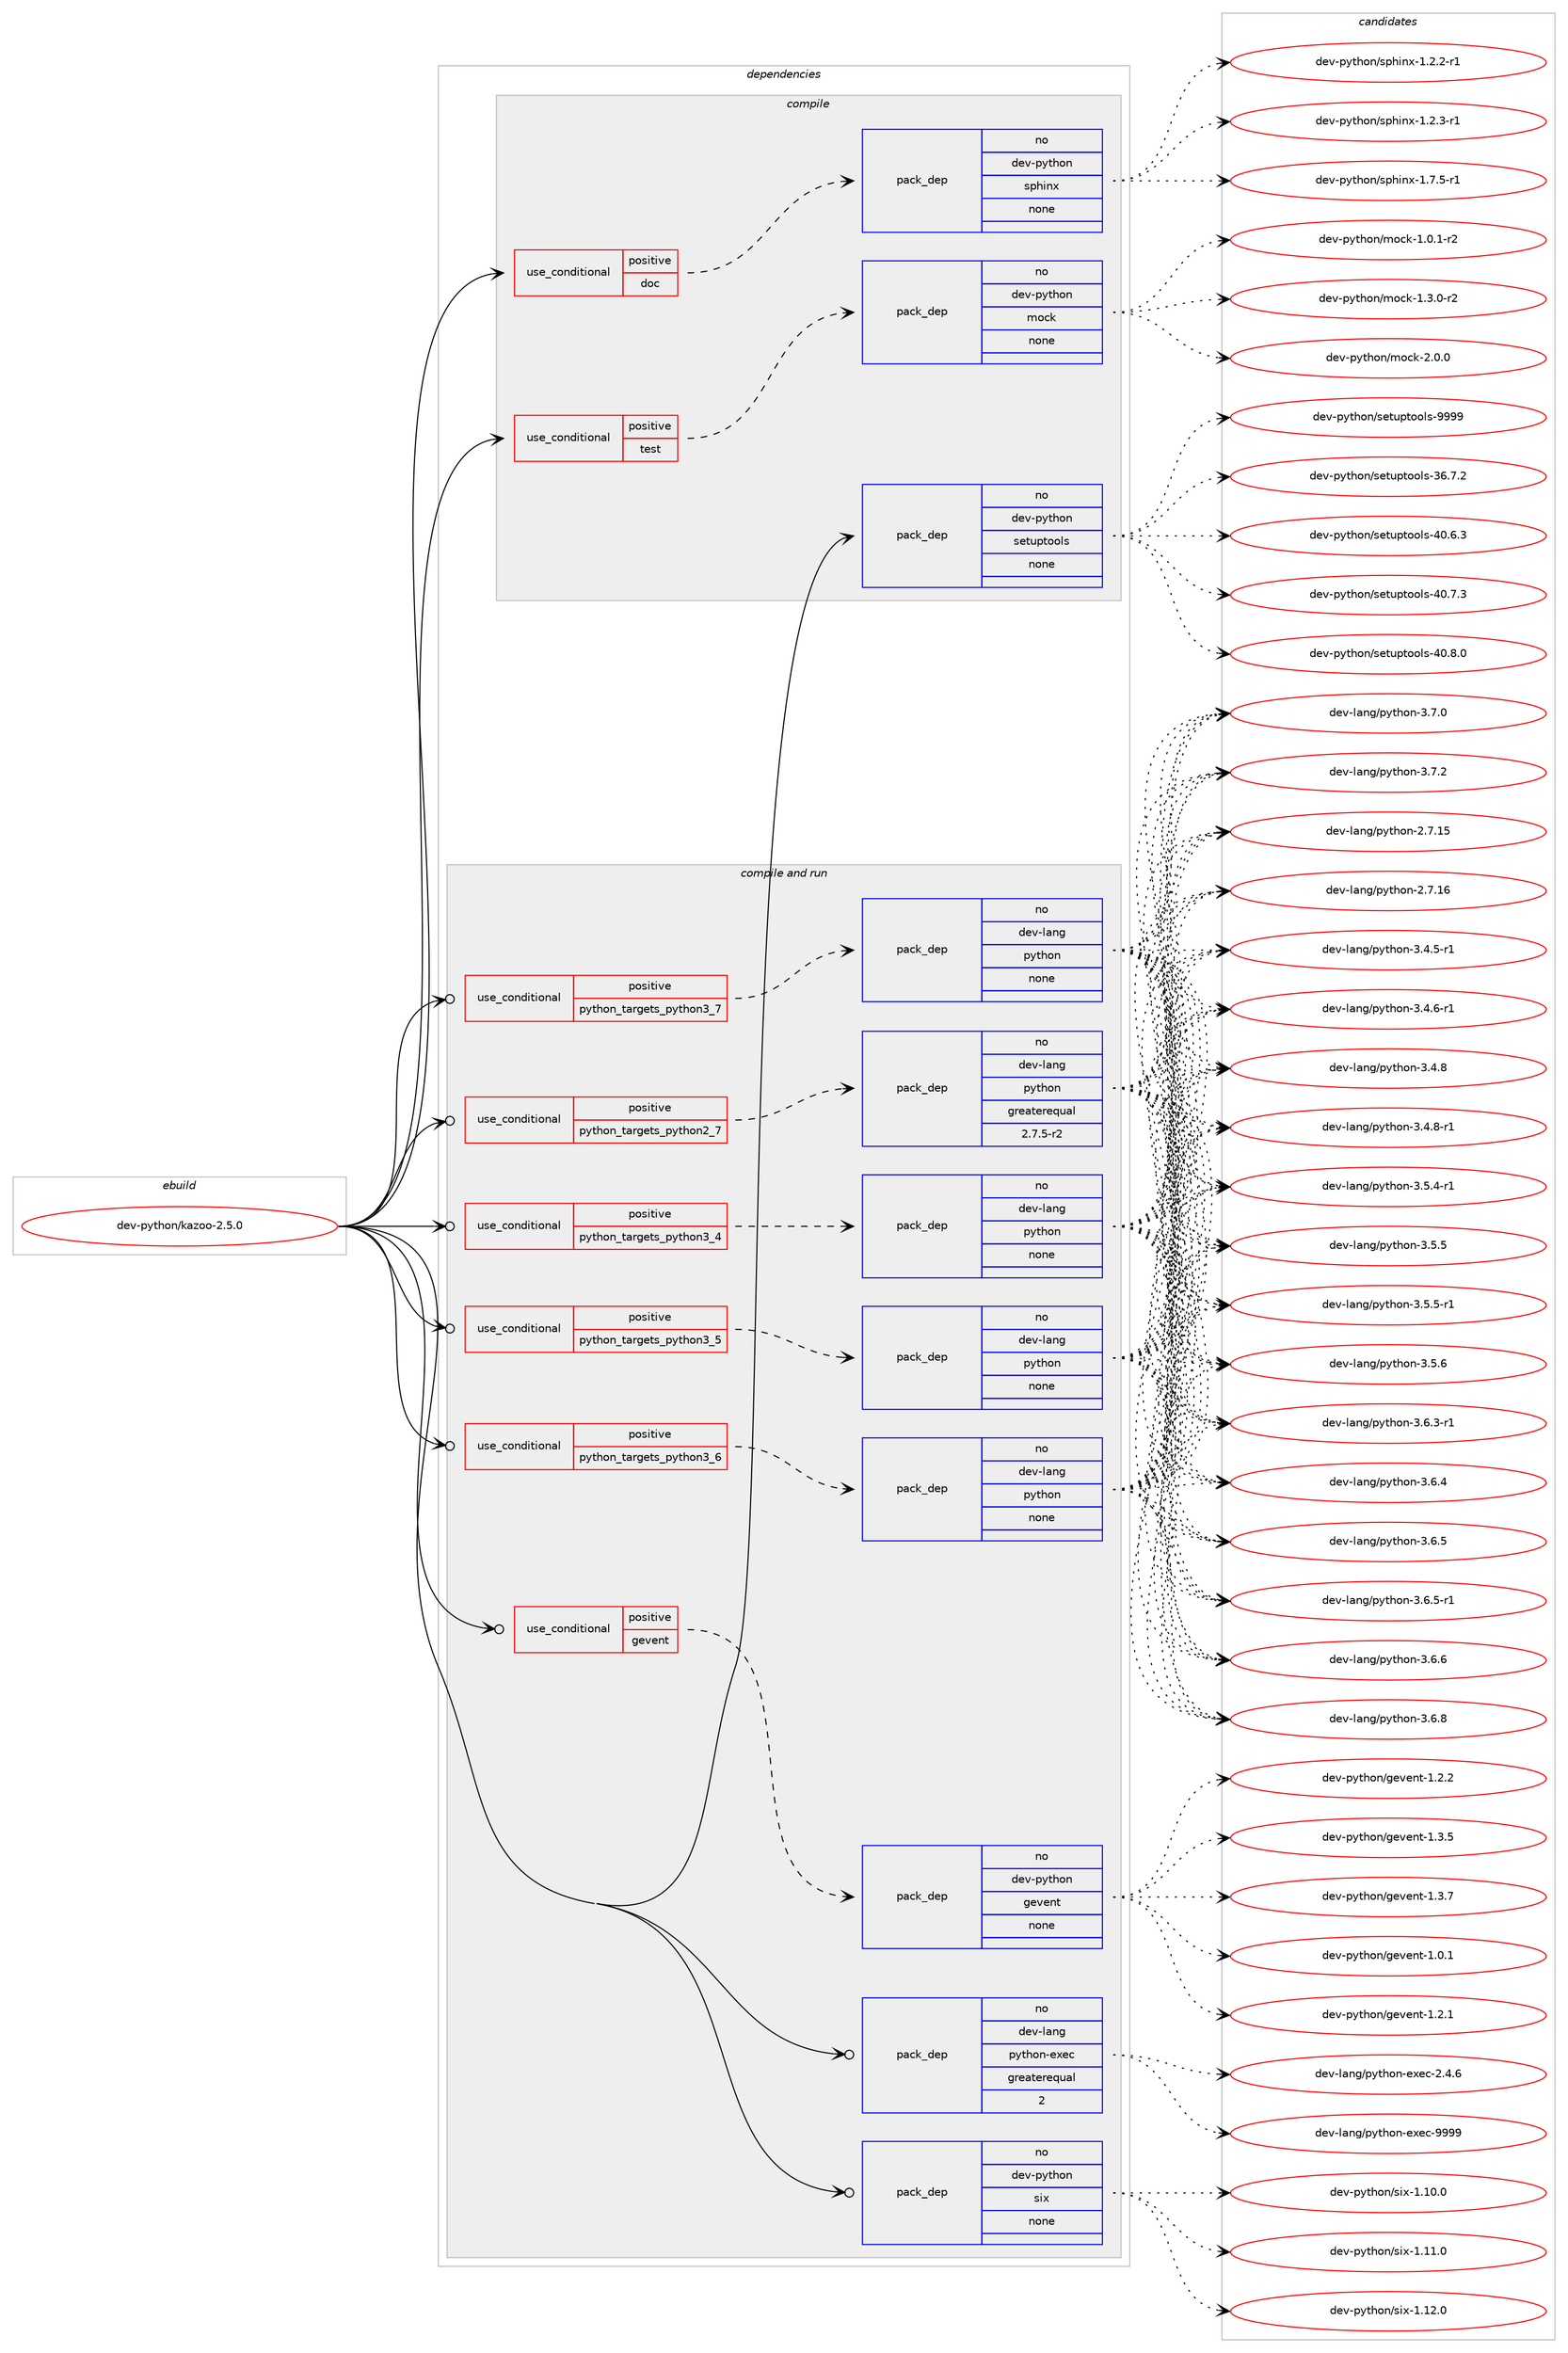 digraph prolog {

# *************
# Graph options
# *************

newrank=true;
concentrate=true;
compound=true;
graph [rankdir=LR,fontname=Helvetica,fontsize=10,ranksep=1.5];#, ranksep=2.5, nodesep=0.2];
edge  [arrowhead=vee];
node  [fontname=Helvetica,fontsize=10];

# **********
# The ebuild
# **********

subgraph cluster_leftcol {
color=gray;
rank=same;
label=<<i>ebuild</i>>;
id [label="dev-python/kazoo-2.5.0", color=red, width=4, href="../dev-python/kazoo-2.5.0.svg"];
}

# ****************
# The dependencies
# ****************

subgraph cluster_midcol {
color=gray;
label=<<i>dependencies</i>>;
subgraph cluster_compile {
fillcolor="#eeeeee";
style=filled;
label=<<i>compile</i>>;
subgraph cond376624 {
dependency1416279 [label=<<TABLE BORDER="0" CELLBORDER="1" CELLSPACING="0" CELLPADDING="4"><TR><TD ROWSPAN="3" CELLPADDING="10">use_conditional</TD></TR><TR><TD>positive</TD></TR><TR><TD>doc</TD></TR></TABLE>>, shape=none, color=red];
subgraph pack1016383 {
dependency1416280 [label=<<TABLE BORDER="0" CELLBORDER="1" CELLSPACING="0" CELLPADDING="4" WIDTH="220"><TR><TD ROWSPAN="6" CELLPADDING="30">pack_dep</TD></TR><TR><TD WIDTH="110">no</TD></TR><TR><TD>dev-python</TD></TR><TR><TD>sphinx</TD></TR><TR><TD>none</TD></TR><TR><TD></TD></TR></TABLE>>, shape=none, color=blue];
}
dependency1416279:e -> dependency1416280:w [weight=20,style="dashed",arrowhead="vee"];
}
id:e -> dependency1416279:w [weight=20,style="solid",arrowhead="vee"];
subgraph cond376625 {
dependency1416281 [label=<<TABLE BORDER="0" CELLBORDER="1" CELLSPACING="0" CELLPADDING="4"><TR><TD ROWSPAN="3" CELLPADDING="10">use_conditional</TD></TR><TR><TD>positive</TD></TR><TR><TD>test</TD></TR></TABLE>>, shape=none, color=red];
subgraph pack1016384 {
dependency1416282 [label=<<TABLE BORDER="0" CELLBORDER="1" CELLSPACING="0" CELLPADDING="4" WIDTH="220"><TR><TD ROWSPAN="6" CELLPADDING="30">pack_dep</TD></TR><TR><TD WIDTH="110">no</TD></TR><TR><TD>dev-python</TD></TR><TR><TD>mock</TD></TR><TR><TD>none</TD></TR><TR><TD></TD></TR></TABLE>>, shape=none, color=blue];
}
dependency1416281:e -> dependency1416282:w [weight=20,style="dashed",arrowhead="vee"];
}
id:e -> dependency1416281:w [weight=20,style="solid",arrowhead="vee"];
subgraph pack1016385 {
dependency1416283 [label=<<TABLE BORDER="0" CELLBORDER="1" CELLSPACING="0" CELLPADDING="4" WIDTH="220"><TR><TD ROWSPAN="6" CELLPADDING="30">pack_dep</TD></TR><TR><TD WIDTH="110">no</TD></TR><TR><TD>dev-python</TD></TR><TR><TD>setuptools</TD></TR><TR><TD>none</TD></TR><TR><TD></TD></TR></TABLE>>, shape=none, color=blue];
}
id:e -> dependency1416283:w [weight=20,style="solid",arrowhead="vee"];
}
subgraph cluster_compileandrun {
fillcolor="#eeeeee";
style=filled;
label=<<i>compile and run</i>>;
subgraph cond376626 {
dependency1416284 [label=<<TABLE BORDER="0" CELLBORDER="1" CELLSPACING="0" CELLPADDING="4"><TR><TD ROWSPAN="3" CELLPADDING="10">use_conditional</TD></TR><TR><TD>positive</TD></TR><TR><TD>gevent</TD></TR></TABLE>>, shape=none, color=red];
subgraph pack1016386 {
dependency1416285 [label=<<TABLE BORDER="0" CELLBORDER="1" CELLSPACING="0" CELLPADDING="4" WIDTH="220"><TR><TD ROWSPAN="6" CELLPADDING="30">pack_dep</TD></TR><TR><TD WIDTH="110">no</TD></TR><TR><TD>dev-python</TD></TR><TR><TD>gevent</TD></TR><TR><TD>none</TD></TR><TR><TD></TD></TR></TABLE>>, shape=none, color=blue];
}
dependency1416284:e -> dependency1416285:w [weight=20,style="dashed",arrowhead="vee"];
}
id:e -> dependency1416284:w [weight=20,style="solid",arrowhead="odotvee"];
subgraph cond376627 {
dependency1416286 [label=<<TABLE BORDER="0" CELLBORDER="1" CELLSPACING="0" CELLPADDING="4"><TR><TD ROWSPAN="3" CELLPADDING="10">use_conditional</TD></TR><TR><TD>positive</TD></TR><TR><TD>python_targets_python2_7</TD></TR></TABLE>>, shape=none, color=red];
subgraph pack1016387 {
dependency1416287 [label=<<TABLE BORDER="0" CELLBORDER="1" CELLSPACING="0" CELLPADDING="4" WIDTH="220"><TR><TD ROWSPAN="6" CELLPADDING="30">pack_dep</TD></TR><TR><TD WIDTH="110">no</TD></TR><TR><TD>dev-lang</TD></TR><TR><TD>python</TD></TR><TR><TD>greaterequal</TD></TR><TR><TD>2.7.5-r2</TD></TR></TABLE>>, shape=none, color=blue];
}
dependency1416286:e -> dependency1416287:w [weight=20,style="dashed",arrowhead="vee"];
}
id:e -> dependency1416286:w [weight=20,style="solid",arrowhead="odotvee"];
subgraph cond376628 {
dependency1416288 [label=<<TABLE BORDER="0" CELLBORDER="1" CELLSPACING="0" CELLPADDING="4"><TR><TD ROWSPAN="3" CELLPADDING="10">use_conditional</TD></TR><TR><TD>positive</TD></TR><TR><TD>python_targets_python3_4</TD></TR></TABLE>>, shape=none, color=red];
subgraph pack1016388 {
dependency1416289 [label=<<TABLE BORDER="0" CELLBORDER="1" CELLSPACING="0" CELLPADDING="4" WIDTH="220"><TR><TD ROWSPAN="6" CELLPADDING="30">pack_dep</TD></TR><TR><TD WIDTH="110">no</TD></TR><TR><TD>dev-lang</TD></TR><TR><TD>python</TD></TR><TR><TD>none</TD></TR><TR><TD></TD></TR></TABLE>>, shape=none, color=blue];
}
dependency1416288:e -> dependency1416289:w [weight=20,style="dashed",arrowhead="vee"];
}
id:e -> dependency1416288:w [weight=20,style="solid",arrowhead="odotvee"];
subgraph cond376629 {
dependency1416290 [label=<<TABLE BORDER="0" CELLBORDER="1" CELLSPACING="0" CELLPADDING="4"><TR><TD ROWSPAN="3" CELLPADDING="10">use_conditional</TD></TR><TR><TD>positive</TD></TR><TR><TD>python_targets_python3_5</TD></TR></TABLE>>, shape=none, color=red];
subgraph pack1016389 {
dependency1416291 [label=<<TABLE BORDER="0" CELLBORDER="1" CELLSPACING="0" CELLPADDING="4" WIDTH="220"><TR><TD ROWSPAN="6" CELLPADDING="30">pack_dep</TD></TR><TR><TD WIDTH="110">no</TD></TR><TR><TD>dev-lang</TD></TR><TR><TD>python</TD></TR><TR><TD>none</TD></TR><TR><TD></TD></TR></TABLE>>, shape=none, color=blue];
}
dependency1416290:e -> dependency1416291:w [weight=20,style="dashed",arrowhead="vee"];
}
id:e -> dependency1416290:w [weight=20,style="solid",arrowhead="odotvee"];
subgraph cond376630 {
dependency1416292 [label=<<TABLE BORDER="0" CELLBORDER="1" CELLSPACING="0" CELLPADDING="4"><TR><TD ROWSPAN="3" CELLPADDING="10">use_conditional</TD></TR><TR><TD>positive</TD></TR><TR><TD>python_targets_python3_6</TD></TR></TABLE>>, shape=none, color=red];
subgraph pack1016390 {
dependency1416293 [label=<<TABLE BORDER="0" CELLBORDER="1" CELLSPACING="0" CELLPADDING="4" WIDTH="220"><TR><TD ROWSPAN="6" CELLPADDING="30">pack_dep</TD></TR><TR><TD WIDTH="110">no</TD></TR><TR><TD>dev-lang</TD></TR><TR><TD>python</TD></TR><TR><TD>none</TD></TR><TR><TD></TD></TR></TABLE>>, shape=none, color=blue];
}
dependency1416292:e -> dependency1416293:w [weight=20,style="dashed",arrowhead="vee"];
}
id:e -> dependency1416292:w [weight=20,style="solid",arrowhead="odotvee"];
subgraph cond376631 {
dependency1416294 [label=<<TABLE BORDER="0" CELLBORDER="1" CELLSPACING="0" CELLPADDING="4"><TR><TD ROWSPAN="3" CELLPADDING="10">use_conditional</TD></TR><TR><TD>positive</TD></TR><TR><TD>python_targets_python3_7</TD></TR></TABLE>>, shape=none, color=red];
subgraph pack1016391 {
dependency1416295 [label=<<TABLE BORDER="0" CELLBORDER="1" CELLSPACING="0" CELLPADDING="4" WIDTH="220"><TR><TD ROWSPAN="6" CELLPADDING="30">pack_dep</TD></TR><TR><TD WIDTH="110">no</TD></TR><TR><TD>dev-lang</TD></TR><TR><TD>python</TD></TR><TR><TD>none</TD></TR><TR><TD></TD></TR></TABLE>>, shape=none, color=blue];
}
dependency1416294:e -> dependency1416295:w [weight=20,style="dashed",arrowhead="vee"];
}
id:e -> dependency1416294:w [weight=20,style="solid",arrowhead="odotvee"];
subgraph pack1016392 {
dependency1416296 [label=<<TABLE BORDER="0" CELLBORDER="1" CELLSPACING="0" CELLPADDING="4" WIDTH="220"><TR><TD ROWSPAN="6" CELLPADDING="30">pack_dep</TD></TR><TR><TD WIDTH="110">no</TD></TR><TR><TD>dev-lang</TD></TR><TR><TD>python-exec</TD></TR><TR><TD>greaterequal</TD></TR><TR><TD>2</TD></TR></TABLE>>, shape=none, color=blue];
}
id:e -> dependency1416296:w [weight=20,style="solid",arrowhead="odotvee"];
subgraph pack1016393 {
dependency1416297 [label=<<TABLE BORDER="0" CELLBORDER="1" CELLSPACING="0" CELLPADDING="4" WIDTH="220"><TR><TD ROWSPAN="6" CELLPADDING="30">pack_dep</TD></TR><TR><TD WIDTH="110">no</TD></TR><TR><TD>dev-python</TD></TR><TR><TD>six</TD></TR><TR><TD>none</TD></TR><TR><TD></TD></TR></TABLE>>, shape=none, color=blue];
}
id:e -> dependency1416297:w [weight=20,style="solid",arrowhead="odotvee"];
}
subgraph cluster_run {
fillcolor="#eeeeee";
style=filled;
label=<<i>run</i>>;
}
}

# **************
# The candidates
# **************

subgraph cluster_choices {
rank=same;
color=gray;
label=<<i>candidates</i>>;

subgraph choice1016383 {
color=black;
nodesep=1;
choice10010111845112121116104111110471151121041051101204549465046504511449 [label="dev-python/sphinx-1.2.2-r1", color=red, width=4,href="../dev-python/sphinx-1.2.2-r1.svg"];
choice10010111845112121116104111110471151121041051101204549465046514511449 [label="dev-python/sphinx-1.2.3-r1", color=red, width=4,href="../dev-python/sphinx-1.2.3-r1.svg"];
choice10010111845112121116104111110471151121041051101204549465546534511449 [label="dev-python/sphinx-1.7.5-r1", color=red, width=4,href="../dev-python/sphinx-1.7.5-r1.svg"];
dependency1416280:e -> choice10010111845112121116104111110471151121041051101204549465046504511449:w [style=dotted,weight="100"];
dependency1416280:e -> choice10010111845112121116104111110471151121041051101204549465046514511449:w [style=dotted,weight="100"];
dependency1416280:e -> choice10010111845112121116104111110471151121041051101204549465546534511449:w [style=dotted,weight="100"];
}
subgraph choice1016384 {
color=black;
nodesep=1;
choice1001011184511212111610411111047109111991074549464846494511450 [label="dev-python/mock-1.0.1-r2", color=red, width=4,href="../dev-python/mock-1.0.1-r2.svg"];
choice1001011184511212111610411111047109111991074549465146484511450 [label="dev-python/mock-1.3.0-r2", color=red, width=4,href="../dev-python/mock-1.3.0-r2.svg"];
choice100101118451121211161041111104710911199107455046484648 [label="dev-python/mock-2.0.0", color=red, width=4,href="../dev-python/mock-2.0.0.svg"];
dependency1416282:e -> choice1001011184511212111610411111047109111991074549464846494511450:w [style=dotted,weight="100"];
dependency1416282:e -> choice1001011184511212111610411111047109111991074549465146484511450:w [style=dotted,weight="100"];
dependency1416282:e -> choice100101118451121211161041111104710911199107455046484648:w [style=dotted,weight="100"];
}
subgraph choice1016385 {
color=black;
nodesep=1;
choice100101118451121211161041111104711510111611711211611111110811545515446554650 [label="dev-python/setuptools-36.7.2", color=red, width=4,href="../dev-python/setuptools-36.7.2.svg"];
choice100101118451121211161041111104711510111611711211611111110811545524846544651 [label="dev-python/setuptools-40.6.3", color=red, width=4,href="../dev-python/setuptools-40.6.3.svg"];
choice100101118451121211161041111104711510111611711211611111110811545524846554651 [label="dev-python/setuptools-40.7.3", color=red, width=4,href="../dev-python/setuptools-40.7.3.svg"];
choice100101118451121211161041111104711510111611711211611111110811545524846564648 [label="dev-python/setuptools-40.8.0", color=red, width=4,href="../dev-python/setuptools-40.8.0.svg"];
choice10010111845112121116104111110471151011161171121161111111081154557575757 [label="dev-python/setuptools-9999", color=red, width=4,href="../dev-python/setuptools-9999.svg"];
dependency1416283:e -> choice100101118451121211161041111104711510111611711211611111110811545515446554650:w [style=dotted,weight="100"];
dependency1416283:e -> choice100101118451121211161041111104711510111611711211611111110811545524846544651:w [style=dotted,weight="100"];
dependency1416283:e -> choice100101118451121211161041111104711510111611711211611111110811545524846554651:w [style=dotted,weight="100"];
dependency1416283:e -> choice100101118451121211161041111104711510111611711211611111110811545524846564648:w [style=dotted,weight="100"];
dependency1416283:e -> choice10010111845112121116104111110471151011161171121161111111081154557575757:w [style=dotted,weight="100"];
}
subgraph choice1016386 {
color=black;
nodesep=1;
choice1001011184511212111610411111047103101118101110116454946484649 [label="dev-python/gevent-1.0.1", color=red, width=4,href="../dev-python/gevent-1.0.1.svg"];
choice1001011184511212111610411111047103101118101110116454946504649 [label="dev-python/gevent-1.2.1", color=red, width=4,href="../dev-python/gevent-1.2.1.svg"];
choice1001011184511212111610411111047103101118101110116454946504650 [label="dev-python/gevent-1.2.2", color=red, width=4,href="../dev-python/gevent-1.2.2.svg"];
choice1001011184511212111610411111047103101118101110116454946514653 [label="dev-python/gevent-1.3.5", color=red, width=4,href="../dev-python/gevent-1.3.5.svg"];
choice1001011184511212111610411111047103101118101110116454946514655 [label="dev-python/gevent-1.3.7", color=red, width=4,href="../dev-python/gevent-1.3.7.svg"];
dependency1416285:e -> choice1001011184511212111610411111047103101118101110116454946484649:w [style=dotted,weight="100"];
dependency1416285:e -> choice1001011184511212111610411111047103101118101110116454946504649:w [style=dotted,weight="100"];
dependency1416285:e -> choice1001011184511212111610411111047103101118101110116454946504650:w [style=dotted,weight="100"];
dependency1416285:e -> choice1001011184511212111610411111047103101118101110116454946514653:w [style=dotted,weight="100"];
dependency1416285:e -> choice1001011184511212111610411111047103101118101110116454946514655:w [style=dotted,weight="100"];
}
subgraph choice1016387 {
color=black;
nodesep=1;
choice10010111845108971101034711212111610411111045504655464953 [label="dev-lang/python-2.7.15", color=red, width=4,href="../dev-lang/python-2.7.15.svg"];
choice10010111845108971101034711212111610411111045504655464954 [label="dev-lang/python-2.7.16", color=red, width=4,href="../dev-lang/python-2.7.16.svg"];
choice1001011184510897110103471121211161041111104551465246534511449 [label="dev-lang/python-3.4.5-r1", color=red, width=4,href="../dev-lang/python-3.4.5-r1.svg"];
choice1001011184510897110103471121211161041111104551465246544511449 [label="dev-lang/python-3.4.6-r1", color=red, width=4,href="../dev-lang/python-3.4.6-r1.svg"];
choice100101118451089711010347112121116104111110455146524656 [label="dev-lang/python-3.4.8", color=red, width=4,href="../dev-lang/python-3.4.8.svg"];
choice1001011184510897110103471121211161041111104551465246564511449 [label="dev-lang/python-3.4.8-r1", color=red, width=4,href="../dev-lang/python-3.4.8-r1.svg"];
choice1001011184510897110103471121211161041111104551465346524511449 [label="dev-lang/python-3.5.4-r1", color=red, width=4,href="../dev-lang/python-3.5.4-r1.svg"];
choice100101118451089711010347112121116104111110455146534653 [label="dev-lang/python-3.5.5", color=red, width=4,href="../dev-lang/python-3.5.5.svg"];
choice1001011184510897110103471121211161041111104551465346534511449 [label="dev-lang/python-3.5.5-r1", color=red, width=4,href="../dev-lang/python-3.5.5-r1.svg"];
choice100101118451089711010347112121116104111110455146534654 [label="dev-lang/python-3.5.6", color=red, width=4,href="../dev-lang/python-3.5.6.svg"];
choice1001011184510897110103471121211161041111104551465446514511449 [label="dev-lang/python-3.6.3-r1", color=red, width=4,href="../dev-lang/python-3.6.3-r1.svg"];
choice100101118451089711010347112121116104111110455146544652 [label="dev-lang/python-3.6.4", color=red, width=4,href="../dev-lang/python-3.6.4.svg"];
choice100101118451089711010347112121116104111110455146544653 [label="dev-lang/python-3.6.5", color=red, width=4,href="../dev-lang/python-3.6.5.svg"];
choice1001011184510897110103471121211161041111104551465446534511449 [label="dev-lang/python-3.6.5-r1", color=red, width=4,href="../dev-lang/python-3.6.5-r1.svg"];
choice100101118451089711010347112121116104111110455146544654 [label="dev-lang/python-3.6.6", color=red, width=4,href="../dev-lang/python-3.6.6.svg"];
choice100101118451089711010347112121116104111110455146544656 [label="dev-lang/python-3.6.8", color=red, width=4,href="../dev-lang/python-3.6.8.svg"];
choice100101118451089711010347112121116104111110455146554648 [label="dev-lang/python-3.7.0", color=red, width=4,href="../dev-lang/python-3.7.0.svg"];
choice100101118451089711010347112121116104111110455146554650 [label="dev-lang/python-3.7.2", color=red, width=4,href="../dev-lang/python-3.7.2.svg"];
dependency1416287:e -> choice10010111845108971101034711212111610411111045504655464953:w [style=dotted,weight="100"];
dependency1416287:e -> choice10010111845108971101034711212111610411111045504655464954:w [style=dotted,weight="100"];
dependency1416287:e -> choice1001011184510897110103471121211161041111104551465246534511449:w [style=dotted,weight="100"];
dependency1416287:e -> choice1001011184510897110103471121211161041111104551465246544511449:w [style=dotted,weight="100"];
dependency1416287:e -> choice100101118451089711010347112121116104111110455146524656:w [style=dotted,weight="100"];
dependency1416287:e -> choice1001011184510897110103471121211161041111104551465246564511449:w [style=dotted,weight="100"];
dependency1416287:e -> choice1001011184510897110103471121211161041111104551465346524511449:w [style=dotted,weight="100"];
dependency1416287:e -> choice100101118451089711010347112121116104111110455146534653:w [style=dotted,weight="100"];
dependency1416287:e -> choice1001011184510897110103471121211161041111104551465346534511449:w [style=dotted,weight="100"];
dependency1416287:e -> choice100101118451089711010347112121116104111110455146534654:w [style=dotted,weight="100"];
dependency1416287:e -> choice1001011184510897110103471121211161041111104551465446514511449:w [style=dotted,weight="100"];
dependency1416287:e -> choice100101118451089711010347112121116104111110455146544652:w [style=dotted,weight="100"];
dependency1416287:e -> choice100101118451089711010347112121116104111110455146544653:w [style=dotted,weight="100"];
dependency1416287:e -> choice1001011184510897110103471121211161041111104551465446534511449:w [style=dotted,weight="100"];
dependency1416287:e -> choice100101118451089711010347112121116104111110455146544654:w [style=dotted,weight="100"];
dependency1416287:e -> choice100101118451089711010347112121116104111110455146544656:w [style=dotted,weight="100"];
dependency1416287:e -> choice100101118451089711010347112121116104111110455146554648:w [style=dotted,weight="100"];
dependency1416287:e -> choice100101118451089711010347112121116104111110455146554650:w [style=dotted,weight="100"];
}
subgraph choice1016388 {
color=black;
nodesep=1;
choice10010111845108971101034711212111610411111045504655464953 [label="dev-lang/python-2.7.15", color=red, width=4,href="../dev-lang/python-2.7.15.svg"];
choice10010111845108971101034711212111610411111045504655464954 [label="dev-lang/python-2.7.16", color=red, width=4,href="../dev-lang/python-2.7.16.svg"];
choice1001011184510897110103471121211161041111104551465246534511449 [label="dev-lang/python-3.4.5-r1", color=red, width=4,href="../dev-lang/python-3.4.5-r1.svg"];
choice1001011184510897110103471121211161041111104551465246544511449 [label="dev-lang/python-3.4.6-r1", color=red, width=4,href="../dev-lang/python-3.4.6-r1.svg"];
choice100101118451089711010347112121116104111110455146524656 [label="dev-lang/python-3.4.8", color=red, width=4,href="../dev-lang/python-3.4.8.svg"];
choice1001011184510897110103471121211161041111104551465246564511449 [label="dev-lang/python-3.4.8-r1", color=red, width=4,href="../dev-lang/python-3.4.8-r1.svg"];
choice1001011184510897110103471121211161041111104551465346524511449 [label="dev-lang/python-3.5.4-r1", color=red, width=4,href="../dev-lang/python-3.5.4-r1.svg"];
choice100101118451089711010347112121116104111110455146534653 [label="dev-lang/python-3.5.5", color=red, width=4,href="../dev-lang/python-3.5.5.svg"];
choice1001011184510897110103471121211161041111104551465346534511449 [label="dev-lang/python-3.5.5-r1", color=red, width=4,href="../dev-lang/python-3.5.5-r1.svg"];
choice100101118451089711010347112121116104111110455146534654 [label="dev-lang/python-3.5.6", color=red, width=4,href="../dev-lang/python-3.5.6.svg"];
choice1001011184510897110103471121211161041111104551465446514511449 [label="dev-lang/python-3.6.3-r1", color=red, width=4,href="../dev-lang/python-3.6.3-r1.svg"];
choice100101118451089711010347112121116104111110455146544652 [label="dev-lang/python-3.6.4", color=red, width=4,href="../dev-lang/python-3.6.4.svg"];
choice100101118451089711010347112121116104111110455146544653 [label="dev-lang/python-3.6.5", color=red, width=4,href="../dev-lang/python-3.6.5.svg"];
choice1001011184510897110103471121211161041111104551465446534511449 [label="dev-lang/python-3.6.5-r1", color=red, width=4,href="../dev-lang/python-3.6.5-r1.svg"];
choice100101118451089711010347112121116104111110455146544654 [label="dev-lang/python-3.6.6", color=red, width=4,href="../dev-lang/python-3.6.6.svg"];
choice100101118451089711010347112121116104111110455146544656 [label="dev-lang/python-3.6.8", color=red, width=4,href="../dev-lang/python-3.6.8.svg"];
choice100101118451089711010347112121116104111110455146554648 [label="dev-lang/python-3.7.0", color=red, width=4,href="../dev-lang/python-3.7.0.svg"];
choice100101118451089711010347112121116104111110455146554650 [label="dev-lang/python-3.7.2", color=red, width=4,href="../dev-lang/python-3.7.2.svg"];
dependency1416289:e -> choice10010111845108971101034711212111610411111045504655464953:w [style=dotted,weight="100"];
dependency1416289:e -> choice10010111845108971101034711212111610411111045504655464954:w [style=dotted,weight="100"];
dependency1416289:e -> choice1001011184510897110103471121211161041111104551465246534511449:w [style=dotted,weight="100"];
dependency1416289:e -> choice1001011184510897110103471121211161041111104551465246544511449:w [style=dotted,weight="100"];
dependency1416289:e -> choice100101118451089711010347112121116104111110455146524656:w [style=dotted,weight="100"];
dependency1416289:e -> choice1001011184510897110103471121211161041111104551465246564511449:w [style=dotted,weight="100"];
dependency1416289:e -> choice1001011184510897110103471121211161041111104551465346524511449:w [style=dotted,weight="100"];
dependency1416289:e -> choice100101118451089711010347112121116104111110455146534653:w [style=dotted,weight="100"];
dependency1416289:e -> choice1001011184510897110103471121211161041111104551465346534511449:w [style=dotted,weight="100"];
dependency1416289:e -> choice100101118451089711010347112121116104111110455146534654:w [style=dotted,weight="100"];
dependency1416289:e -> choice1001011184510897110103471121211161041111104551465446514511449:w [style=dotted,weight="100"];
dependency1416289:e -> choice100101118451089711010347112121116104111110455146544652:w [style=dotted,weight="100"];
dependency1416289:e -> choice100101118451089711010347112121116104111110455146544653:w [style=dotted,weight="100"];
dependency1416289:e -> choice1001011184510897110103471121211161041111104551465446534511449:w [style=dotted,weight="100"];
dependency1416289:e -> choice100101118451089711010347112121116104111110455146544654:w [style=dotted,weight="100"];
dependency1416289:e -> choice100101118451089711010347112121116104111110455146544656:w [style=dotted,weight="100"];
dependency1416289:e -> choice100101118451089711010347112121116104111110455146554648:w [style=dotted,weight="100"];
dependency1416289:e -> choice100101118451089711010347112121116104111110455146554650:w [style=dotted,weight="100"];
}
subgraph choice1016389 {
color=black;
nodesep=1;
choice10010111845108971101034711212111610411111045504655464953 [label="dev-lang/python-2.7.15", color=red, width=4,href="../dev-lang/python-2.7.15.svg"];
choice10010111845108971101034711212111610411111045504655464954 [label="dev-lang/python-2.7.16", color=red, width=4,href="../dev-lang/python-2.7.16.svg"];
choice1001011184510897110103471121211161041111104551465246534511449 [label="dev-lang/python-3.4.5-r1", color=red, width=4,href="../dev-lang/python-3.4.5-r1.svg"];
choice1001011184510897110103471121211161041111104551465246544511449 [label="dev-lang/python-3.4.6-r1", color=red, width=4,href="../dev-lang/python-3.4.6-r1.svg"];
choice100101118451089711010347112121116104111110455146524656 [label="dev-lang/python-3.4.8", color=red, width=4,href="../dev-lang/python-3.4.8.svg"];
choice1001011184510897110103471121211161041111104551465246564511449 [label="dev-lang/python-3.4.8-r1", color=red, width=4,href="../dev-lang/python-3.4.8-r1.svg"];
choice1001011184510897110103471121211161041111104551465346524511449 [label="dev-lang/python-3.5.4-r1", color=red, width=4,href="../dev-lang/python-3.5.4-r1.svg"];
choice100101118451089711010347112121116104111110455146534653 [label="dev-lang/python-3.5.5", color=red, width=4,href="../dev-lang/python-3.5.5.svg"];
choice1001011184510897110103471121211161041111104551465346534511449 [label="dev-lang/python-3.5.5-r1", color=red, width=4,href="../dev-lang/python-3.5.5-r1.svg"];
choice100101118451089711010347112121116104111110455146534654 [label="dev-lang/python-3.5.6", color=red, width=4,href="../dev-lang/python-3.5.6.svg"];
choice1001011184510897110103471121211161041111104551465446514511449 [label="dev-lang/python-3.6.3-r1", color=red, width=4,href="../dev-lang/python-3.6.3-r1.svg"];
choice100101118451089711010347112121116104111110455146544652 [label="dev-lang/python-3.6.4", color=red, width=4,href="../dev-lang/python-3.6.4.svg"];
choice100101118451089711010347112121116104111110455146544653 [label="dev-lang/python-3.6.5", color=red, width=4,href="../dev-lang/python-3.6.5.svg"];
choice1001011184510897110103471121211161041111104551465446534511449 [label="dev-lang/python-3.6.5-r1", color=red, width=4,href="../dev-lang/python-3.6.5-r1.svg"];
choice100101118451089711010347112121116104111110455146544654 [label="dev-lang/python-3.6.6", color=red, width=4,href="../dev-lang/python-3.6.6.svg"];
choice100101118451089711010347112121116104111110455146544656 [label="dev-lang/python-3.6.8", color=red, width=4,href="../dev-lang/python-3.6.8.svg"];
choice100101118451089711010347112121116104111110455146554648 [label="dev-lang/python-3.7.0", color=red, width=4,href="../dev-lang/python-3.7.0.svg"];
choice100101118451089711010347112121116104111110455146554650 [label="dev-lang/python-3.7.2", color=red, width=4,href="../dev-lang/python-3.7.2.svg"];
dependency1416291:e -> choice10010111845108971101034711212111610411111045504655464953:w [style=dotted,weight="100"];
dependency1416291:e -> choice10010111845108971101034711212111610411111045504655464954:w [style=dotted,weight="100"];
dependency1416291:e -> choice1001011184510897110103471121211161041111104551465246534511449:w [style=dotted,weight="100"];
dependency1416291:e -> choice1001011184510897110103471121211161041111104551465246544511449:w [style=dotted,weight="100"];
dependency1416291:e -> choice100101118451089711010347112121116104111110455146524656:w [style=dotted,weight="100"];
dependency1416291:e -> choice1001011184510897110103471121211161041111104551465246564511449:w [style=dotted,weight="100"];
dependency1416291:e -> choice1001011184510897110103471121211161041111104551465346524511449:w [style=dotted,weight="100"];
dependency1416291:e -> choice100101118451089711010347112121116104111110455146534653:w [style=dotted,weight="100"];
dependency1416291:e -> choice1001011184510897110103471121211161041111104551465346534511449:w [style=dotted,weight="100"];
dependency1416291:e -> choice100101118451089711010347112121116104111110455146534654:w [style=dotted,weight="100"];
dependency1416291:e -> choice1001011184510897110103471121211161041111104551465446514511449:w [style=dotted,weight="100"];
dependency1416291:e -> choice100101118451089711010347112121116104111110455146544652:w [style=dotted,weight="100"];
dependency1416291:e -> choice100101118451089711010347112121116104111110455146544653:w [style=dotted,weight="100"];
dependency1416291:e -> choice1001011184510897110103471121211161041111104551465446534511449:w [style=dotted,weight="100"];
dependency1416291:e -> choice100101118451089711010347112121116104111110455146544654:w [style=dotted,weight="100"];
dependency1416291:e -> choice100101118451089711010347112121116104111110455146544656:w [style=dotted,weight="100"];
dependency1416291:e -> choice100101118451089711010347112121116104111110455146554648:w [style=dotted,weight="100"];
dependency1416291:e -> choice100101118451089711010347112121116104111110455146554650:w [style=dotted,weight="100"];
}
subgraph choice1016390 {
color=black;
nodesep=1;
choice10010111845108971101034711212111610411111045504655464953 [label="dev-lang/python-2.7.15", color=red, width=4,href="../dev-lang/python-2.7.15.svg"];
choice10010111845108971101034711212111610411111045504655464954 [label="dev-lang/python-2.7.16", color=red, width=4,href="../dev-lang/python-2.7.16.svg"];
choice1001011184510897110103471121211161041111104551465246534511449 [label="dev-lang/python-3.4.5-r1", color=red, width=4,href="../dev-lang/python-3.4.5-r1.svg"];
choice1001011184510897110103471121211161041111104551465246544511449 [label="dev-lang/python-3.4.6-r1", color=red, width=4,href="../dev-lang/python-3.4.6-r1.svg"];
choice100101118451089711010347112121116104111110455146524656 [label="dev-lang/python-3.4.8", color=red, width=4,href="../dev-lang/python-3.4.8.svg"];
choice1001011184510897110103471121211161041111104551465246564511449 [label="dev-lang/python-3.4.8-r1", color=red, width=4,href="../dev-lang/python-3.4.8-r1.svg"];
choice1001011184510897110103471121211161041111104551465346524511449 [label="dev-lang/python-3.5.4-r1", color=red, width=4,href="../dev-lang/python-3.5.4-r1.svg"];
choice100101118451089711010347112121116104111110455146534653 [label="dev-lang/python-3.5.5", color=red, width=4,href="../dev-lang/python-3.5.5.svg"];
choice1001011184510897110103471121211161041111104551465346534511449 [label="dev-lang/python-3.5.5-r1", color=red, width=4,href="../dev-lang/python-3.5.5-r1.svg"];
choice100101118451089711010347112121116104111110455146534654 [label="dev-lang/python-3.5.6", color=red, width=4,href="../dev-lang/python-3.5.6.svg"];
choice1001011184510897110103471121211161041111104551465446514511449 [label="dev-lang/python-3.6.3-r1", color=red, width=4,href="../dev-lang/python-3.6.3-r1.svg"];
choice100101118451089711010347112121116104111110455146544652 [label="dev-lang/python-3.6.4", color=red, width=4,href="../dev-lang/python-3.6.4.svg"];
choice100101118451089711010347112121116104111110455146544653 [label="dev-lang/python-3.6.5", color=red, width=4,href="../dev-lang/python-3.6.5.svg"];
choice1001011184510897110103471121211161041111104551465446534511449 [label="dev-lang/python-3.6.5-r1", color=red, width=4,href="../dev-lang/python-3.6.5-r1.svg"];
choice100101118451089711010347112121116104111110455146544654 [label="dev-lang/python-3.6.6", color=red, width=4,href="../dev-lang/python-3.6.6.svg"];
choice100101118451089711010347112121116104111110455146544656 [label="dev-lang/python-3.6.8", color=red, width=4,href="../dev-lang/python-3.6.8.svg"];
choice100101118451089711010347112121116104111110455146554648 [label="dev-lang/python-3.7.0", color=red, width=4,href="../dev-lang/python-3.7.0.svg"];
choice100101118451089711010347112121116104111110455146554650 [label="dev-lang/python-3.7.2", color=red, width=4,href="../dev-lang/python-3.7.2.svg"];
dependency1416293:e -> choice10010111845108971101034711212111610411111045504655464953:w [style=dotted,weight="100"];
dependency1416293:e -> choice10010111845108971101034711212111610411111045504655464954:w [style=dotted,weight="100"];
dependency1416293:e -> choice1001011184510897110103471121211161041111104551465246534511449:w [style=dotted,weight="100"];
dependency1416293:e -> choice1001011184510897110103471121211161041111104551465246544511449:w [style=dotted,weight="100"];
dependency1416293:e -> choice100101118451089711010347112121116104111110455146524656:w [style=dotted,weight="100"];
dependency1416293:e -> choice1001011184510897110103471121211161041111104551465246564511449:w [style=dotted,weight="100"];
dependency1416293:e -> choice1001011184510897110103471121211161041111104551465346524511449:w [style=dotted,weight="100"];
dependency1416293:e -> choice100101118451089711010347112121116104111110455146534653:w [style=dotted,weight="100"];
dependency1416293:e -> choice1001011184510897110103471121211161041111104551465346534511449:w [style=dotted,weight="100"];
dependency1416293:e -> choice100101118451089711010347112121116104111110455146534654:w [style=dotted,weight="100"];
dependency1416293:e -> choice1001011184510897110103471121211161041111104551465446514511449:w [style=dotted,weight="100"];
dependency1416293:e -> choice100101118451089711010347112121116104111110455146544652:w [style=dotted,weight="100"];
dependency1416293:e -> choice100101118451089711010347112121116104111110455146544653:w [style=dotted,weight="100"];
dependency1416293:e -> choice1001011184510897110103471121211161041111104551465446534511449:w [style=dotted,weight="100"];
dependency1416293:e -> choice100101118451089711010347112121116104111110455146544654:w [style=dotted,weight="100"];
dependency1416293:e -> choice100101118451089711010347112121116104111110455146544656:w [style=dotted,weight="100"];
dependency1416293:e -> choice100101118451089711010347112121116104111110455146554648:w [style=dotted,weight="100"];
dependency1416293:e -> choice100101118451089711010347112121116104111110455146554650:w [style=dotted,weight="100"];
}
subgraph choice1016391 {
color=black;
nodesep=1;
choice10010111845108971101034711212111610411111045504655464953 [label="dev-lang/python-2.7.15", color=red, width=4,href="../dev-lang/python-2.7.15.svg"];
choice10010111845108971101034711212111610411111045504655464954 [label="dev-lang/python-2.7.16", color=red, width=4,href="../dev-lang/python-2.7.16.svg"];
choice1001011184510897110103471121211161041111104551465246534511449 [label="dev-lang/python-3.4.5-r1", color=red, width=4,href="../dev-lang/python-3.4.5-r1.svg"];
choice1001011184510897110103471121211161041111104551465246544511449 [label="dev-lang/python-3.4.6-r1", color=red, width=4,href="../dev-lang/python-3.4.6-r1.svg"];
choice100101118451089711010347112121116104111110455146524656 [label="dev-lang/python-3.4.8", color=red, width=4,href="../dev-lang/python-3.4.8.svg"];
choice1001011184510897110103471121211161041111104551465246564511449 [label="dev-lang/python-3.4.8-r1", color=red, width=4,href="../dev-lang/python-3.4.8-r1.svg"];
choice1001011184510897110103471121211161041111104551465346524511449 [label="dev-lang/python-3.5.4-r1", color=red, width=4,href="../dev-lang/python-3.5.4-r1.svg"];
choice100101118451089711010347112121116104111110455146534653 [label="dev-lang/python-3.5.5", color=red, width=4,href="../dev-lang/python-3.5.5.svg"];
choice1001011184510897110103471121211161041111104551465346534511449 [label="dev-lang/python-3.5.5-r1", color=red, width=4,href="../dev-lang/python-3.5.5-r1.svg"];
choice100101118451089711010347112121116104111110455146534654 [label="dev-lang/python-3.5.6", color=red, width=4,href="../dev-lang/python-3.5.6.svg"];
choice1001011184510897110103471121211161041111104551465446514511449 [label="dev-lang/python-3.6.3-r1", color=red, width=4,href="../dev-lang/python-3.6.3-r1.svg"];
choice100101118451089711010347112121116104111110455146544652 [label="dev-lang/python-3.6.4", color=red, width=4,href="../dev-lang/python-3.6.4.svg"];
choice100101118451089711010347112121116104111110455146544653 [label="dev-lang/python-3.6.5", color=red, width=4,href="../dev-lang/python-3.6.5.svg"];
choice1001011184510897110103471121211161041111104551465446534511449 [label="dev-lang/python-3.6.5-r1", color=red, width=4,href="../dev-lang/python-3.6.5-r1.svg"];
choice100101118451089711010347112121116104111110455146544654 [label="dev-lang/python-3.6.6", color=red, width=4,href="../dev-lang/python-3.6.6.svg"];
choice100101118451089711010347112121116104111110455146544656 [label="dev-lang/python-3.6.8", color=red, width=4,href="../dev-lang/python-3.6.8.svg"];
choice100101118451089711010347112121116104111110455146554648 [label="dev-lang/python-3.7.0", color=red, width=4,href="../dev-lang/python-3.7.0.svg"];
choice100101118451089711010347112121116104111110455146554650 [label="dev-lang/python-3.7.2", color=red, width=4,href="../dev-lang/python-3.7.2.svg"];
dependency1416295:e -> choice10010111845108971101034711212111610411111045504655464953:w [style=dotted,weight="100"];
dependency1416295:e -> choice10010111845108971101034711212111610411111045504655464954:w [style=dotted,weight="100"];
dependency1416295:e -> choice1001011184510897110103471121211161041111104551465246534511449:w [style=dotted,weight="100"];
dependency1416295:e -> choice1001011184510897110103471121211161041111104551465246544511449:w [style=dotted,weight="100"];
dependency1416295:e -> choice100101118451089711010347112121116104111110455146524656:w [style=dotted,weight="100"];
dependency1416295:e -> choice1001011184510897110103471121211161041111104551465246564511449:w [style=dotted,weight="100"];
dependency1416295:e -> choice1001011184510897110103471121211161041111104551465346524511449:w [style=dotted,weight="100"];
dependency1416295:e -> choice100101118451089711010347112121116104111110455146534653:w [style=dotted,weight="100"];
dependency1416295:e -> choice1001011184510897110103471121211161041111104551465346534511449:w [style=dotted,weight="100"];
dependency1416295:e -> choice100101118451089711010347112121116104111110455146534654:w [style=dotted,weight="100"];
dependency1416295:e -> choice1001011184510897110103471121211161041111104551465446514511449:w [style=dotted,weight="100"];
dependency1416295:e -> choice100101118451089711010347112121116104111110455146544652:w [style=dotted,weight="100"];
dependency1416295:e -> choice100101118451089711010347112121116104111110455146544653:w [style=dotted,weight="100"];
dependency1416295:e -> choice1001011184510897110103471121211161041111104551465446534511449:w [style=dotted,weight="100"];
dependency1416295:e -> choice100101118451089711010347112121116104111110455146544654:w [style=dotted,weight="100"];
dependency1416295:e -> choice100101118451089711010347112121116104111110455146544656:w [style=dotted,weight="100"];
dependency1416295:e -> choice100101118451089711010347112121116104111110455146554648:w [style=dotted,weight="100"];
dependency1416295:e -> choice100101118451089711010347112121116104111110455146554650:w [style=dotted,weight="100"];
}
subgraph choice1016392 {
color=black;
nodesep=1;
choice1001011184510897110103471121211161041111104510112010199455046524654 [label="dev-lang/python-exec-2.4.6", color=red, width=4,href="../dev-lang/python-exec-2.4.6.svg"];
choice10010111845108971101034711212111610411111045101120101994557575757 [label="dev-lang/python-exec-9999", color=red, width=4,href="../dev-lang/python-exec-9999.svg"];
dependency1416296:e -> choice1001011184510897110103471121211161041111104510112010199455046524654:w [style=dotted,weight="100"];
dependency1416296:e -> choice10010111845108971101034711212111610411111045101120101994557575757:w [style=dotted,weight="100"];
}
subgraph choice1016393 {
color=black;
nodesep=1;
choice100101118451121211161041111104711510512045494649484648 [label="dev-python/six-1.10.0", color=red, width=4,href="../dev-python/six-1.10.0.svg"];
choice100101118451121211161041111104711510512045494649494648 [label="dev-python/six-1.11.0", color=red, width=4,href="../dev-python/six-1.11.0.svg"];
choice100101118451121211161041111104711510512045494649504648 [label="dev-python/six-1.12.0", color=red, width=4,href="../dev-python/six-1.12.0.svg"];
dependency1416297:e -> choice100101118451121211161041111104711510512045494649484648:w [style=dotted,weight="100"];
dependency1416297:e -> choice100101118451121211161041111104711510512045494649494648:w [style=dotted,weight="100"];
dependency1416297:e -> choice100101118451121211161041111104711510512045494649504648:w [style=dotted,weight="100"];
}
}

}
